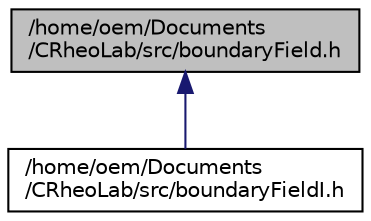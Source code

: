 digraph "/home/oem/Documents/CRheoLab/src/boundaryField.h"
{
 // LATEX_PDF_SIZE
  bgcolor="transparent";
  edge [fontname="Helvetica",fontsize="10",labelfontname="Helvetica",labelfontsize="10"];
  node [fontname="Helvetica",fontsize="10",shape=record];
  Node1 [label="/home/oem/Documents\l/CRheoLab/src/boundaryField.h",height=0.2,width=0.4,color="black", fillcolor="grey75", style="filled", fontcolor="black",tooltip=" "];
  Node1 -> Node2 [dir="back",color="midnightblue",fontsize="10",style="solid",fontname="Helvetica"];
  Node2 [label="/home/oem/Documents\l/CRheoLab/src/boundaryFieldI.h",height=0.2,width=0.4,color="black",URL="$boundaryFieldI_8h.html",tooltip=" "];
}
